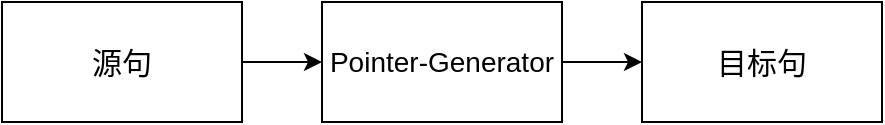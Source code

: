 <mxfile version="13.8.1" type="github">
  <diagram id="JLV33hpUf8fsl6XN7Qbe" name="Page-1">
    <mxGraphModel dx="1298" dy="690" grid="1" gridSize="10" guides="1" tooltips="1" connect="1" arrows="1" fold="1" page="1" pageScale="1" pageWidth="827" pageHeight="1169" math="0" shadow="0">
      <root>
        <mxCell id="0" />
        <mxCell id="1" parent="0" />
        <mxCell id="a_Vj5TsUM9YrMgkX1L0C-3" value="" style="edgeStyle=orthogonalEdgeStyle;rounded=0;orthogonalLoop=1;jettySize=auto;html=1;" edge="1" parent="1" source="a_Vj5TsUM9YrMgkX1L0C-1">
          <mxGeometry relative="1" as="geometry">
            <mxPoint x="230" y="250" as="targetPoint" />
          </mxGeometry>
        </mxCell>
        <mxCell id="a_Vj5TsUM9YrMgkX1L0C-1" value="&lt;font style=&quot;font-size: 15px&quot;&gt;源句&lt;/font&gt;" style="rounded=0;whiteSpace=wrap;html=1;" vertex="1" parent="1">
          <mxGeometry x="70" y="220" width="120" height="60" as="geometry" />
        </mxCell>
        <mxCell id="a_Vj5TsUM9YrMgkX1L0C-6" value="" style="edgeStyle=orthogonalEdgeStyle;rounded=0;orthogonalLoop=1;jettySize=auto;html=1;" edge="1" parent="1" source="a_Vj5TsUM9YrMgkX1L0C-4" target="a_Vj5TsUM9YrMgkX1L0C-5">
          <mxGeometry relative="1" as="geometry" />
        </mxCell>
        <mxCell id="a_Vj5TsUM9YrMgkX1L0C-4" value="&lt;font style=&quot;font-size: 14px&quot;&gt;Pointer-Generator&lt;/font&gt;" style="rounded=0;whiteSpace=wrap;html=1;" vertex="1" parent="1">
          <mxGeometry x="230" y="220" width="120" height="60" as="geometry" />
        </mxCell>
        <mxCell id="a_Vj5TsUM9YrMgkX1L0C-5" value="&lt;span style=&quot;font-size: 15px&quot;&gt;目标句&lt;/span&gt;" style="rounded=0;whiteSpace=wrap;html=1;" vertex="1" parent="1">
          <mxGeometry x="390" y="220" width="120" height="60" as="geometry" />
        </mxCell>
      </root>
    </mxGraphModel>
  </diagram>
</mxfile>
